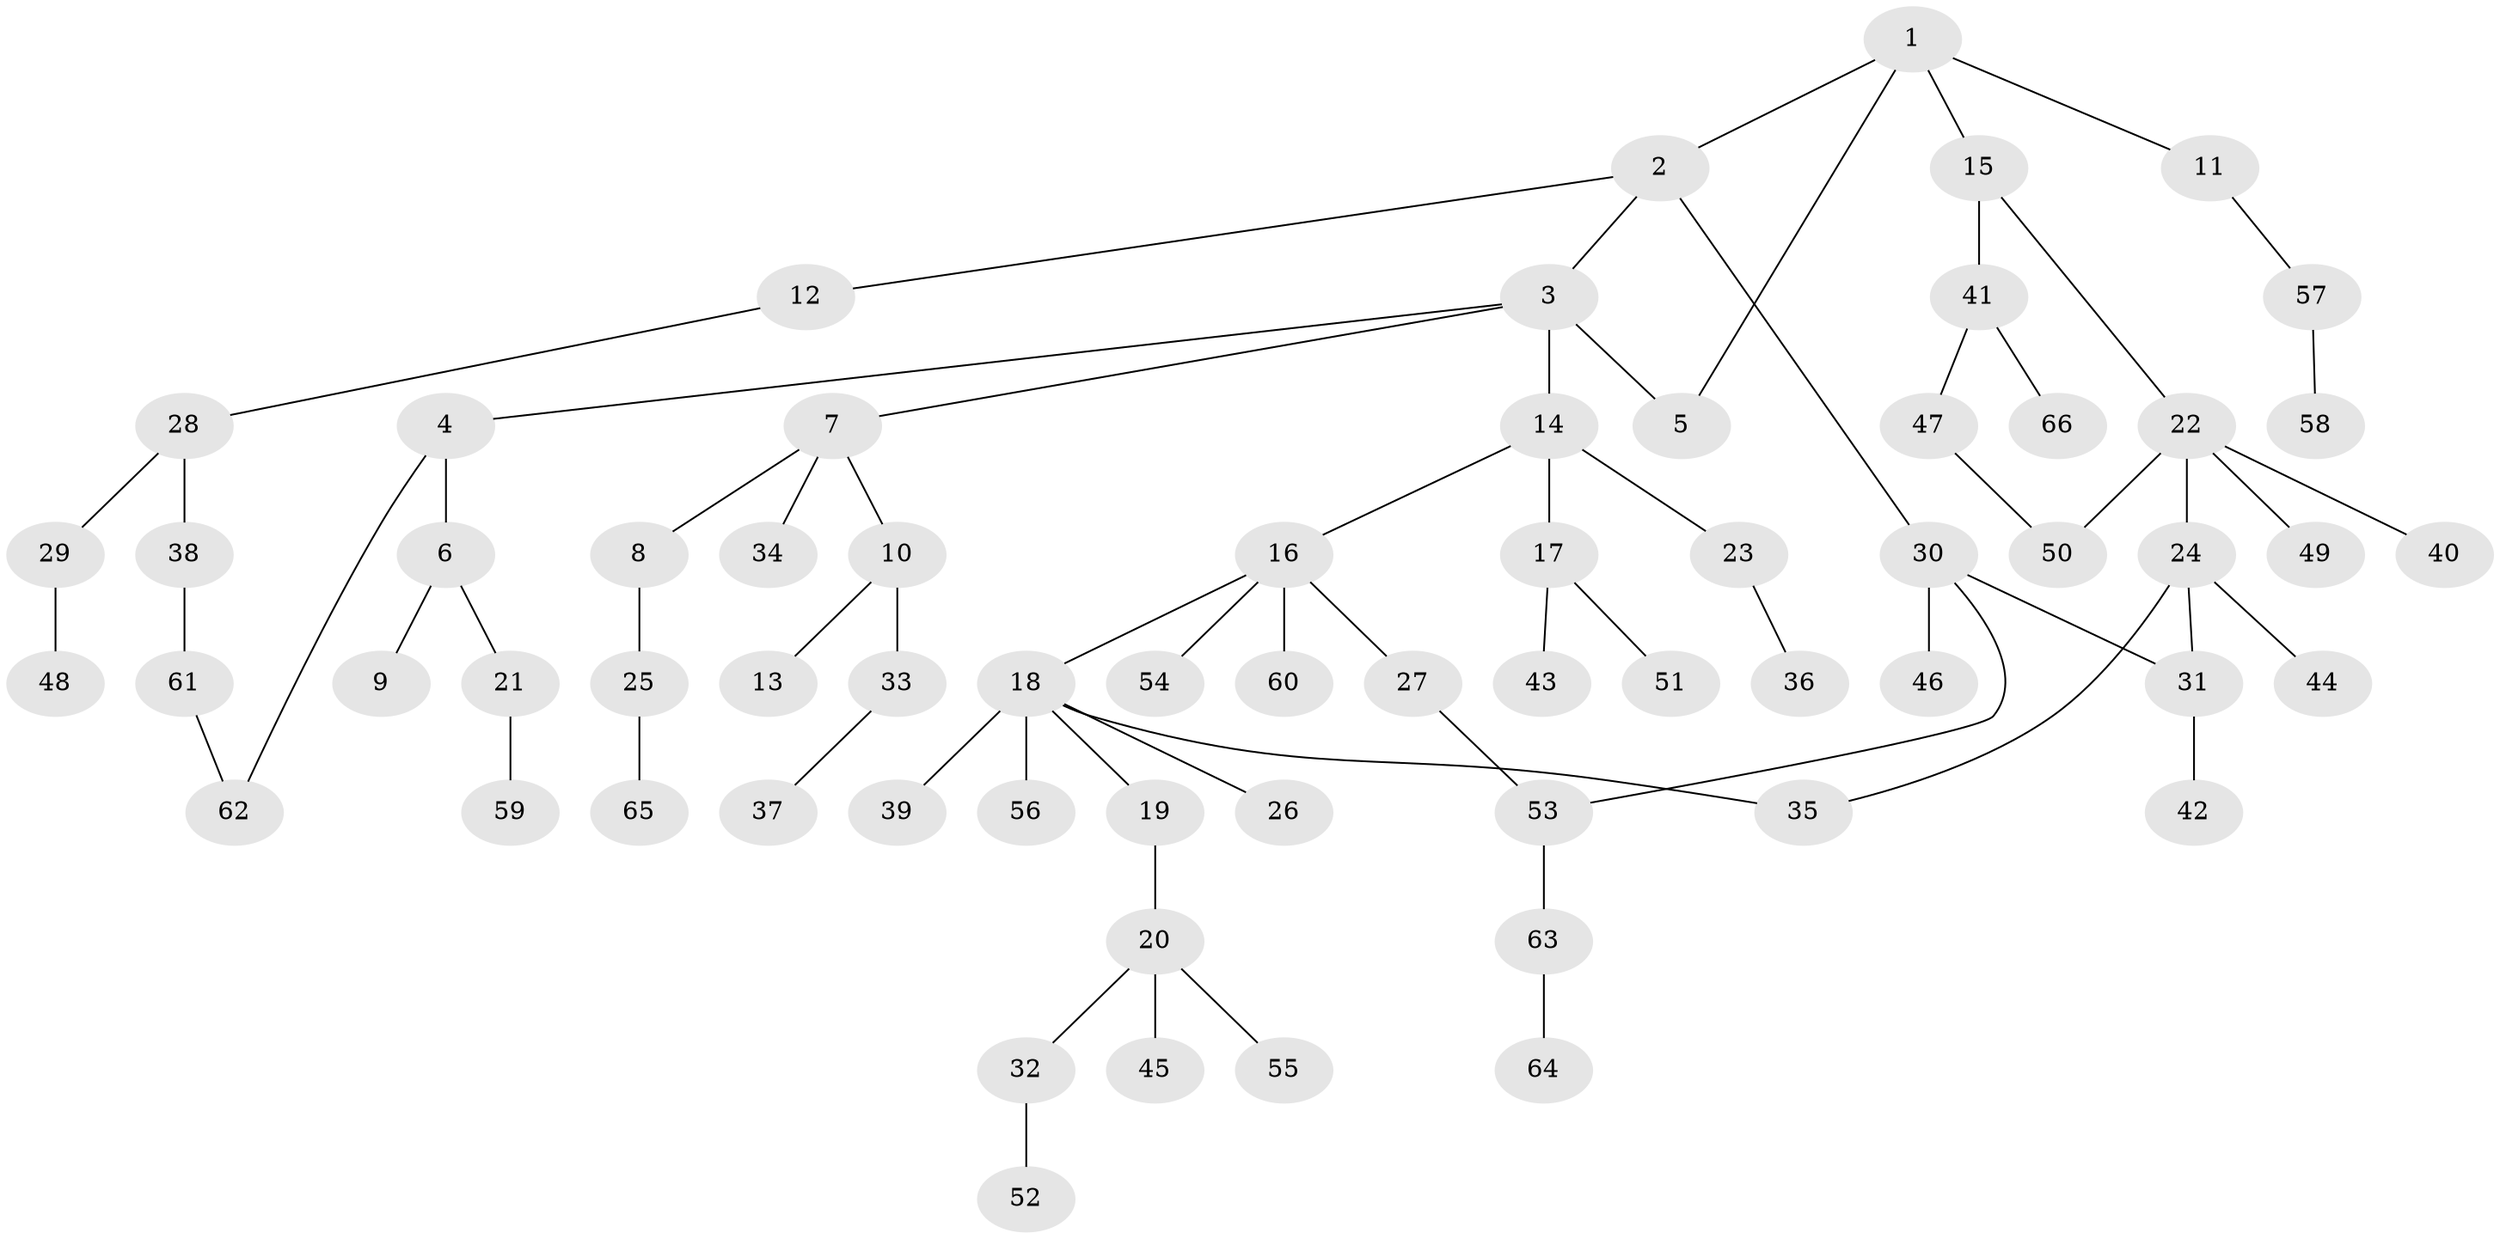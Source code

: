// Generated by graph-tools (version 1.1) at 2025/42/03/09/25 04:42:31]
// undirected, 66 vertices, 71 edges
graph export_dot {
graph [start="1"]
  node [color=gray90,style=filled];
  1;
  2;
  3;
  4;
  5;
  6;
  7;
  8;
  9;
  10;
  11;
  12;
  13;
  14;
  15;
  16;
  17;
  18;
  19;
  20;
  21;
  22;
  23;
  24;
  25;
  26;
  27;
  28;
  29;
  30;
  31;
  32;
  33;
  34;
  35;
  36;
  37;
  38;
  39;
  40;
  41;
  42;
  43;
  44;
  45;
  46;
  47;
  48;
  49;
  50;
  51;
  52;
  53;
  54;
  55;
  56;
  57;
  58;
  59;
  60;
  61;
  62;
  63;
  64;
  65;
  66;
  1 -- 2;
  1 -- 5;
  1 -- 11;
  1 -- 15;
  2 -- 3;
  2 -- 12;
  2 -- 30;
  3 -- 4;
  3 -- 7;
  3 -- 14;
  3 -- 5;
  4 -- 6;
  4 -- 62;
  6 -- 9;
  6 -- 21;
  7 -- 8;
  7 -- 10;
  7 -- 34;
  8 -- 25;
  10 -- 13;
  10 -- 33;
  11 -- 57;
  12 -- 28;
  14 -- 16;
  14 -- 17;
  14 -- 23;
  15 -- 22;
  15 -- 41;
  16 -- 18;
  16 -- 27;
  16 -- 54;
  16 -- 60;
  17 -- 43;
  17 -- 51;
  18 -- 19;
  18 -- 26;
  18 -- 39;
  18 -- 56;
  18 -- 35;
  19 -- 20;
  20 -- 32;
  20 -- 45;
  20 -- 55;
  21 -- 59;
  22 -- 24;
  22 -- 40;
  22 -- 49;
  22 -- 50;
  23 -- 36;
  24 -- 31;
  24 -- 35;
  24 -- 44;
  25 -- 65;
  27 -- 53;
  28 -- 29;
  28 -- 38;
  29 -- 48;
  30 -- 46;
  30 -- 53;
  30 -- 31;
  31 -- 42;
  32 -- 52;
  33 -- 37;
  38 -- 61;
  41 -- 47;
  41 -- 66;
  47 -- 50;
  53 -- 63;
  57 -- 58;
  61 -- 62;
  63 -- 64;
}
